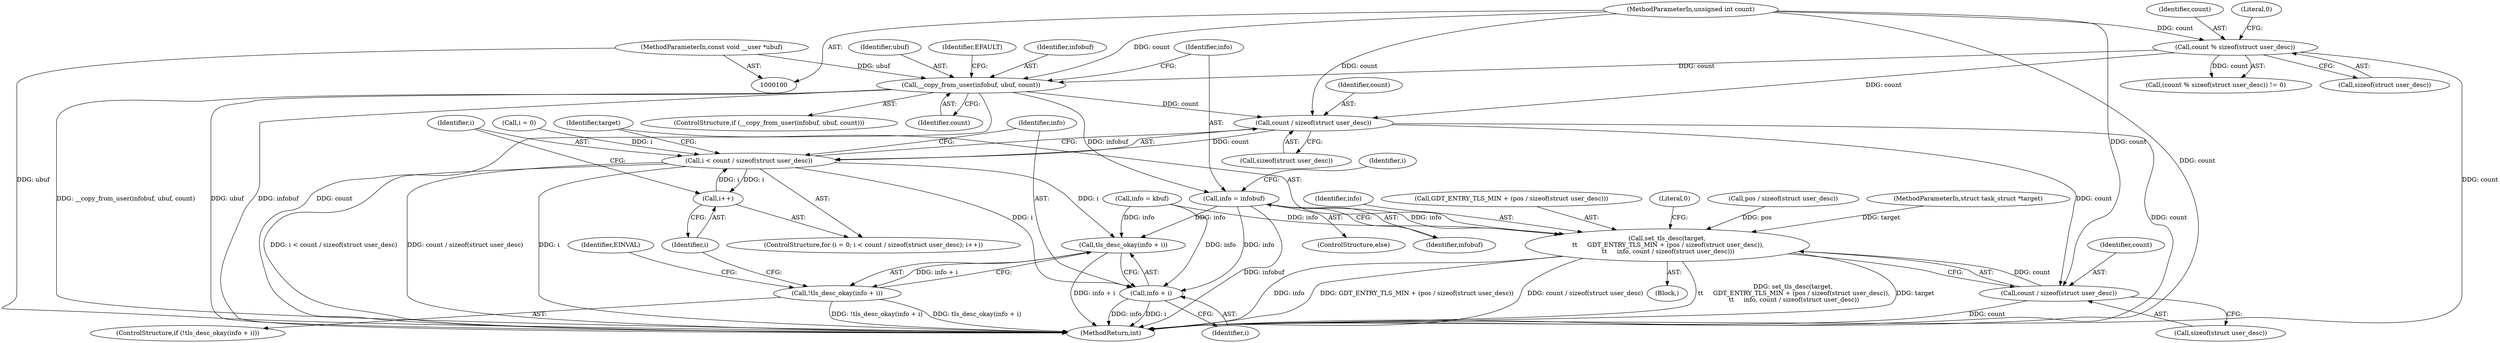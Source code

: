 digraph "0_linux_41bdc78544b8a93a9c6814b8bbbfef966272abbe_0@API" {
"1000142" [label="(Call,__copy_from_user(infobuf, ubuf, count))"];
"1000106" [label="(MethodParameterIn,const void __user *ubuf)"];
"1000127" [label="(Call,count % sizeof(struct user_desc))"];
"1000104" [label="(MethodParameterIn,unsigned int count)"];
"1000150" [label="(Call,info = infobuf)"];
"1000167" [label="(Call,tls_desc_okay(info + i))"];
"1000166" [label="(Call,!tls_desc_okay(info + i))"];
"1000168" [label="(Call,info + i)"];
"1000174" [label="(Call,set_tls_desc(target,\n \t\t     GDT_ENTRY_TLS_MIN + (pos / sizeof(struct user_desc)),\n \t\t     info, count / sizeof(struct user_desc)))"];
"1000159" [label="(Call,count / sizeof(struct user_desc))"];
"1000157" [label="(Call,i < count / sizeof(struct user_desc))"];
"1000163" [label="(Call,i++)"];
"1000183" [label="(Call,count / sizeof(struct user_desc))"];
"1000161" [label="(Call,sizeof(struct user_desc))"];
"1000164" [label="(Identifier,i)"];
"1000170" [label="(Identifier,i)"];
"1000165" [label="(ControlStructure,if (!tls_desc_okay(info + i)))"];
"1000159" [label="(Call,count / sizeof(struct user_desc))"];
"1000160" [label="(Identifier,count)"];
"1000104" [label="(MethodParameterIn,unsigned int count)"];
"1000149" [label="(ControlStructure,else)"];
"1000183" [label="(Call,count / sizeof(struct user_desc))"];
"1000155" [label="(Identifier,i)"];
"1000153" [label="(ControlStructure,for (i = 0; i < count / sizeof(struct user_desc); i++))"];
"1000141" [label="(ControlStructure,if (__copy_from_user(infobuf, ubuf, count)))"];
"1000137" [label="(Call,info = kbuf)"];
"1000163" [label="(Call,i++)"];
"1000182" [label="(Identifier,info)"];
"1000173" [label="(Identifier,EINVAL)"];
"1000157" [label="(Call,i < count / sizeof(struct user_desc))"];
"1000176" [label="(Call,GDT_ENTRY_TLS_MIN + (pos / sizeof(struct user_desc)))"];
"1000127" [label="(Call,count % sizeof(struct user_desc))"];
"1000144" [label="(Identifier,ubuf)"];
"1000150" [label="(Call,info = infobuf)"];
"1000145" [label="(Identifier,count)"];
"1000158" [label="(Identifier,i)"];
"1000152" [label="(Identifier,infobuf)"];
"1000189" [label="(MethodReturn,int)"];
"1000154" [label="(Call,i = 0)"];
"1000106" [label="(MethodParameterIn,const void __user *ubuf)"];
"1000151" [label="(Identifier,info)"];
"1000129" [label="(Call,sizeof(struct user_desc))"];
"1000167" [label="(Call,tls_desc_okay(info + i))"];
"1000174" [label="(Call,set_tls_desc(target,\n \t\t     GDT_ENTRY_TLS_MIN + (pos / sizeof(struct user_desc)),\n \t\t     info, count / sizeof(struct user_desc)))"];
"1000188" [label="(Literal,0)"];
"1000126" [label="(Call,(count % sizeof(struct user_desc)) != 0)"];
"1000148" [label="(Identifier,EFAULT)"];
"1000184" [label="(Identifier,count)"];
"1000178" [label="(Call,pos / sizeof(struct user_desc))"];
"1000142" [label="(Call,__copy_from_user(infobuf, ubuf, count))"];
"1000185" [label="(Call,sizeof(struct user_desc))"];
"1000169" [label="(Identifier,info)"];
"1000143" [label="(Identifier,infobuf)"];
"1000128" [label="(Identifier,count)"];
"1000101" [label="(MethodParameterIn,struct task_struct *target)"];
"1000168" [label="(Call,info + i)"];
"1000175" [label="(Identifier,target)"];
"1000166" [label="(Call,!tls_desc_okay(info + i))"];
"1000107" [label="(Block,)"];
"1000131" [label="(Literal,0)"];
"1000142" -> "1000141"  [label="AST: "];
"1000142" -> "1000145"  [label="CFG: "];
"1000143" -> "1000142"  [label="AST: "];
"1000144" -> "1000142"  [label="AST: "];
"1000145" -> "1000142"  [label="AST: "];
"1000148" -> "1000142"  [label="CFG: "];
"1000151" -> "1000142"  [label="CFG: "];
"1000142" -> "1000189"  [label="DDG: __copy_from_user(infobuf, ubuf, count)"];
"1000142" -> "1000189"  [label="DDG: ubuf"];
"1000142" -> "1000189"  [label="DDG: infobuf"];
"1000142" -> "1000189"  [label="DDG: count"];
"1000106" -> "1000142"  [label="DDG: ubuf"];
"1000127" -> "1000142"  [label="DDG: count"];
"1000104" -> "1000142"  [label="DDG: count"];
"1000142" -> "1000150"  [label="DDG: infobuf"];
"1000142" -> "1000159"  [label="DDG: count"];
"1000106" -> "1000100"  [label="AST: "];
"1000106" -> "1000189"  [label="DDG: ubuf"];
"1000127" -> "1000126"  [label="AST: "];
"1000127" -> "1000129"  [label="CFG: "];
"1000128" -> "1000127"  [label="AST: "];
"1000129" -> "1000127"  [label="AST: "];
"1000131" -> "1000127"  [label="CFG: "];
"1000127" -> "1000189"  [label="DDG: count"];
"1000127" -> "1000126"  [label="DDG: count"];
"1000104" -> "1000127"  [label="DDG: count"];
"1000127" -> "1000159"  [label="DDG: count"];
"1000104" -> "1000100"  [label="AST: "];
"1000104" -> "1000189"  [label="DDG: count"];
"1000104" -> "1000159"  [label="DDG: count"];
"1000104" -> "1000183"  [label="DDG: count"];
"1000150" -> "1000149"  [label="AST: "];
"1000150" -> "1000152"  [label="CFG: "];
"1000151" -> "1000150"  [label="AST: "];
"1000152" -> "1000150"  [label="AST: "];
"1000155" -> "1000150"  [label="CFG: "];
"1000150" -> "1000189"  [label="DDG: infobuf"];
"1000150" -> "1000167"  [label="DDG: info"];
"1000150" -> "1000168"  [label="DDG: info"];
"1000150" -> "1000174"  [label="DDG: info"];
"1000167" -> "1000166"  [label="AST: "];
"1000167" -> "1000168"  [label="CFG: "];
"1000168" -> "1000167"  [label="AST: "];
"1000166" -> "1000167"  [label="CFG: "];
"1000167" -> "1000189"  [label="DDG: info + i"];
"1000167" -> "1000166"  [label="DDG: info + i"];
"1000137" -> "1000167"  [label="DDG: info"];
"1000157" -> "1000167"  [label="DDG: i"];
"1000166" -> "1000165"  [label="AST: "];
"1000173" -> "1000166"  [label="CFG: "];
"1000164" -> "1000166"  [label="CFG: "];
"1000166" -> "1000189"  [label="DDG: !tls_desc_okay(info + i)"];
"1000166" -> "1000189"  [label="DDG: tls_desc_okay(info + i)"];
"1000168" -> "1000170"  [label="CFG: "];
"1000169" -> "1000168"  [label="AST: "];
"1000170" -> "1000168"  [label="AST: "];
"1000168" -> "1000189"  [label="DDG: info"];
"1000168" -> "1000189"  [label="DDG: i"];
"1000137" -> "1000168"  [label="DDG: info"];
"1000157" -> "1000168"  [label="DDG: i"];
"1000174" -> "1000107"  [label="AST: "];
"1000174" -> "1000183"  [label="CFG: "];
"1000175" -> "1000174"  [label="AST: "];
"1000176" -> "1000174"  [label="AST: "];
"1000182" -> "1000174"  [label="AST: "];
"1000183" -> "1000174"  [label="AST: "];
"1000188" -> "1000174"  [label="CFG: "];
"1000174" -> "1000189"  [label="DDG: info"];
"1000174" -> "1000189"  [label="DDG: GDT_ENTRY_TLS_MIN + (pos / sizeof(struct user_desc))"];
"1000174" -> "1000189"  [label="DDG: count / sizeof(struct user_desc)"];
"1000174" -> "1000189"  [label="DDG: set_tls_desc(target,\n \t\t     GDT_ENTRY_TLS_MIN + (pos / sizeof(struct user_desc)),\n \t\t     info, count / sizeof(struct user_desc))"];
"1000174" -> "1000189"  [label="DDG: target"];
"1000101" -> "1000174"  [label="DDG: target"];
"1000178" -> "1000174"  [label="DDG: pos"];
"1000137" -> "1000174"  [label="DDG: info"];
"1000183" -> "1000174"  [label="DDG: count"];
"1000159" -> "1000157"  [label="AST: "];
"1000159" -> "1000161"  [label="CFG: "];
"1000160" -> "1000159"  [label="AST: "];
"1000161" -> "1000159"  [label="AST: "];
"1000157" -> "1000159"  [label="CFG: "];
"1000159" -> "1000189"  [label="DDG: count"];
"1000159" -> "1000157"  [label="DDG: count"];
"1000159" -> "1000183"  [label="DDG: count"];
"1000157" -> "1000153"  [label="AST: "];
"1000158" -> "1000157"  [label="AST: "];
"1000169" -> "1000157"  [label="CFG: "];
"1000175" -> "1000157"  [label="CFG: "];
"1000157" -> "1000189"  [label="DDG: i < count / sizeof(struct user_desc)"];
"1000157" -> "1000189"  [label="DDG: count / sizeof(struct user_desc)"];
"1000157" -> "1000189"  [label="DDG: i"];
"1000163" -> "1000157"  [label="DDG: i"];
"1000154" -> "1000157"  [label="DDG: i"];
"1000157" -> "1000163"  [label="DDG: i"];
"1000163" -> "1000153"  [label="AST: "];
"1000163" -> "1000164"  [label="CFG: "];
"1000164" -> "1000163"  [label="AST: "];
"1000158" -> "1000163"  [label="CFG: "];
"1000183" -> "1000185"  [label="CFG: "];
"1000184" -> "1000183"  [label="AST: "];
"1000185" -> "1000183"  [label="AST: "];
"1000183" -> "1000189"  [label="DDG: count"];
}
